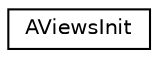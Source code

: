 digraph "Graphical Class Hierarchy"
{
 // LATEX_PDF_SIZE
  edge [fontname="Helvetica",fontsize="10",labelfontname="Helvetica",labelfontsize="10"];
  node [fontname="Helvetica",fontsize="10",shape=record];
  rankdir="LR";
  Node0 [label="AViewsInit",height=0.2,width=0.4,color="black", fillcolor="white", style="filled",URL="$structAViewsInit.html",tooltip=" "];
}
